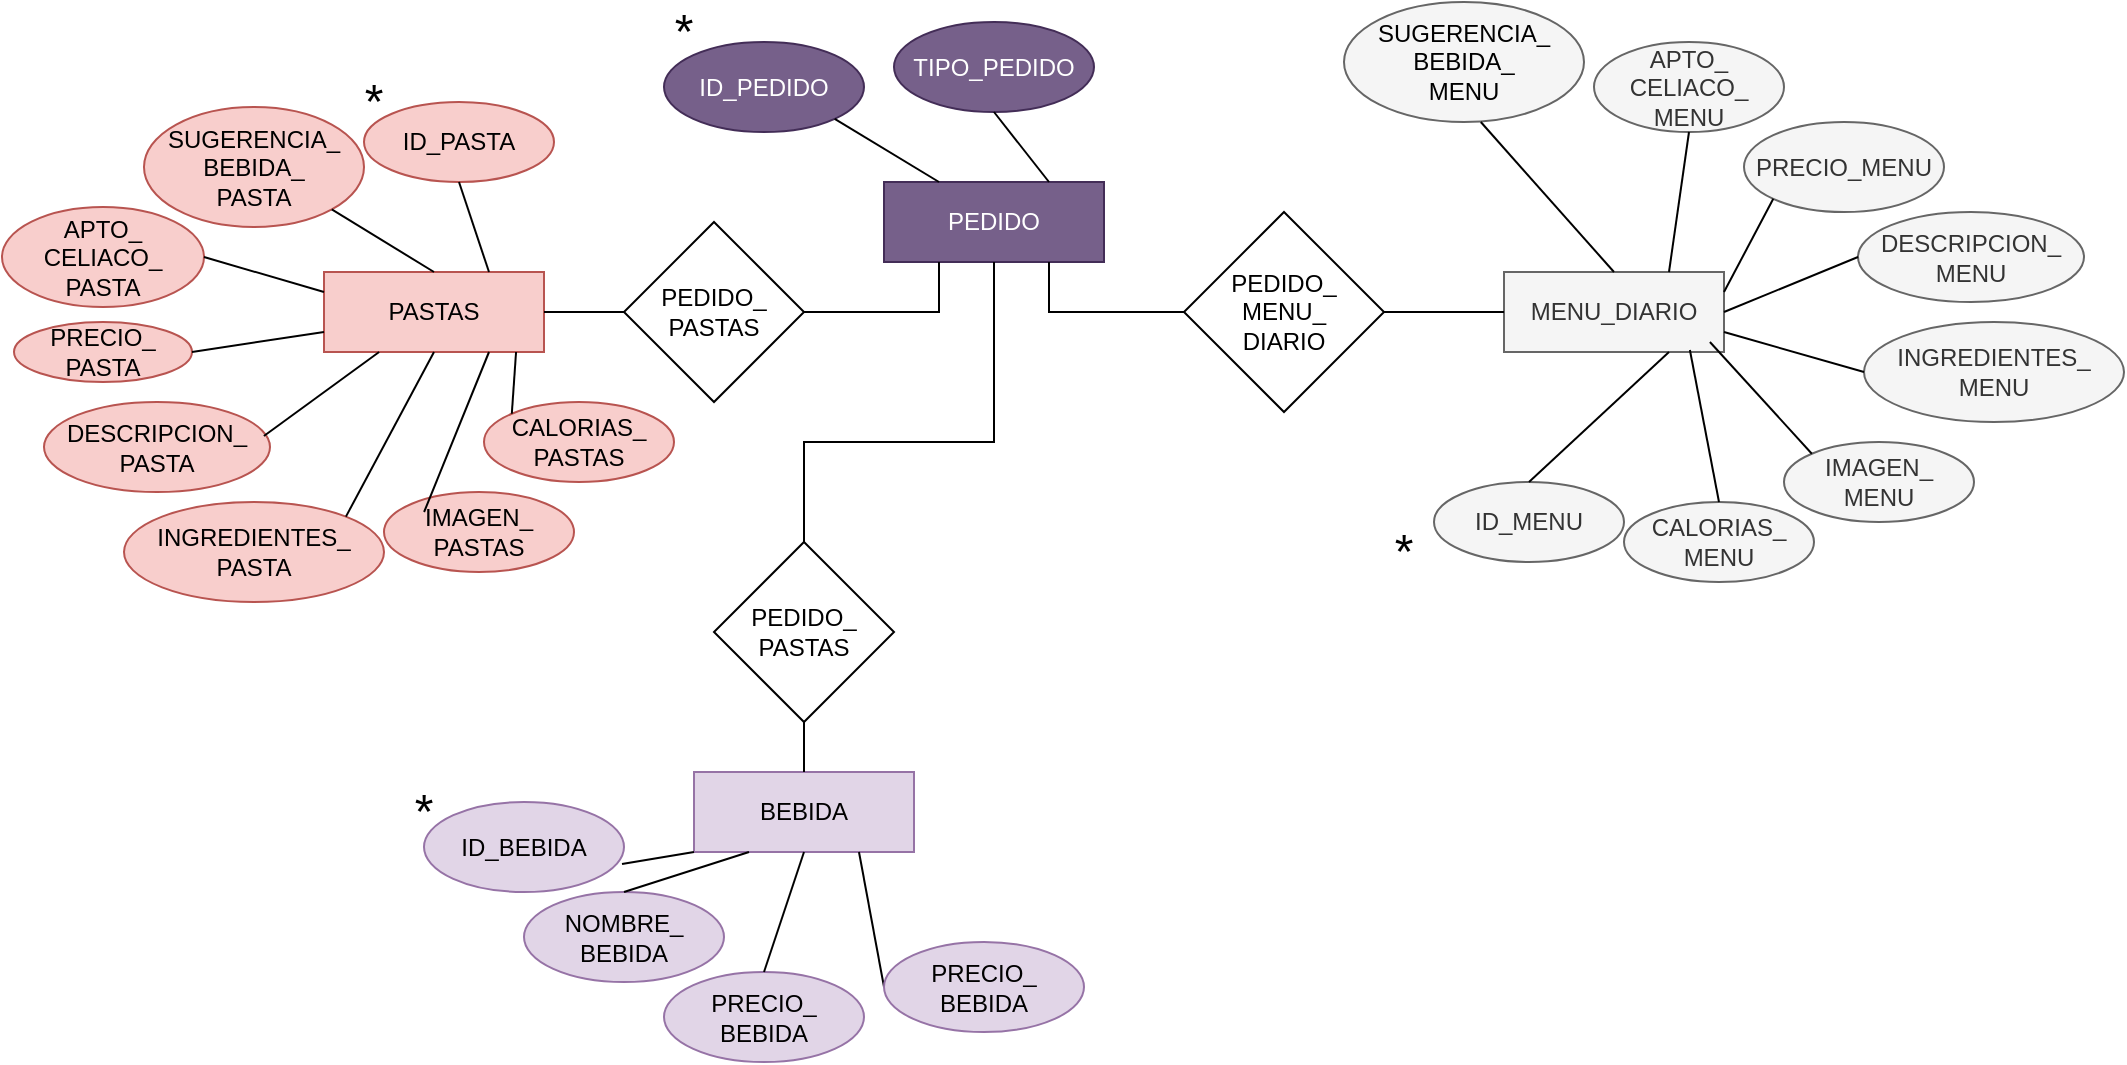 <mxfile version="24.7.5">
  <diagram name="Página-1" id="DAtKWNq4PaVtGuUrQWzH">
    <mxGraphModel dx="1765" dy="658" grid="1" gridSize="10" guides="1" tooltips="1" connect="1" arrows="1" fold="1" page="1" pageScale="1" pageWidth="827" pageHeight="1169" math="0" shadow="0">
      <root>
        <mxCell id="0" />
        <mxCell id="1" parent="0" />
        <mxCell id="LKN58jGrYVcJwGYVHZ9q-1" value="PEDIDO" style="rounded=0;whiteSpace=wrap;html=1;fillColor=#76608a;fontColor=#ffffff;strokeColor=#432D57;" parent="1" vertex="1">
          <mxGeometry x="340" y="190" width="110" height="40" as="geometry" />
        </mxCell>
        <mxCell id="LKN58jGrYVcJwGYVHZ9q-2" value="ID_PEDIDO" style="ellipse;whiteSpace=wrap;html=1;fillColor=#76608a;fontColor=#ffffff;strokeColor=#432D57;" parent="1" vertex="1">
          <mxGeometry x="230" y="120" width="100" height="45" as="geometry" />
        </mxCell>
        <mxCell id="LKN58jGrYVcJwGYVHZ9q-3" value="&lt;font style=&quot;font-size: 24px;&quot;&gt;*&lt;/font&gt;" style="text;html=1;align=center;verticalAlign=middle;whiteSpace=wrap;rounded=0;" parent="1" vertex="1">
          <mxGeometry x="210" y="100" width="60" height="30" as="geometry" />
        </mxCell>
        <mxCell id="LKN58jGrYVcJwGYVHZ9q-4" value="" style="endArrow=none;html=1;rounded=0;entryX=1;entryY=1;entryDx=0;entryDy=0;exitX=0.25;exitY=0;exitDx=0;exitDy=0;" parent="1" source="LKN58jGrYVcJwGYVHZ9q-1" target="LKN58jGrYVcJwGYVHZ9q-2" edge="1">
          <mxGeometry width="50" height="50" relative="1" as="geometry">
            <mxPoint x="200" y="340" as="sourcePoint" />
            <mxPoint x="250" y="290" as="targetPoint" />
          </mxGeometry>
        </mxCell>
        <mxCell id="LKN58jGrYVcJwGYVHZ9q-5" value="TIPO_PEDIDO" style="ellipse;whiteSpace=wrap;html=1;fillColor=#76608a;fontColor=#ffffff;strokeColor=#432D57;" parent="1" vertex="1">
          <mxGeometry x="345" y="110" width="100" height="45" as="geometry" />
        </mxCell>
        <mxCell id="LKN58jGrYVcJwGYVHZ9q-6" value="" style="endArrow=none;html=1;rounded=0;entryX=0.5;entryY=1;entryDx=0;entryDy=0;exitX=0.75;exitY=0;exitDx=0;exitDy=0;" parent="1" source="LKN58jGrYVcJwGYVHZ9q-1" target="LKN58jGrYVcJwGYVHZ9q-5" edge="1">
          <mxGeometry width="50" height="50" relative="1" as="geometry">
            <mxPoint x="390" y="300" as="sourcePoint" />
            <mxPoint x="440" y="250" as="targetPoint" />
          </mxGeometry>
        </mxCell>
        <mxCell id="LKN58jGrYVcJwGYVHZ9q-7" value="PEDIDO_&lt;div&gt;PASTAS&lt;/div&gt;" style="rhombus;whiteSpace=wrap;html=1;" parent="1" vertex="1">
          <mxGeometry x="210" y="210" width="90" height="90" as="geometry" />
        </mxCell>
        <mxCell id="LKN58jGrYVcJwGYVHZ9q-9" value="&lt;font color=&quot;#000000&quot;&gt;PASTAS&lt;/font&gt;" style="rounded=0;whiteSpace=wrap;html=1;fillColor=#f8cecc;strokeColor=#b85450;" parent="1" vertex="1">
          <mxGeometry x="60" y="235" width="110" height="40" as="geometry" />
        </mxCell>
        <mxCell id="LKN58jGrYVcJwGYVHZ9q-10" value="MENU_DIARIO" style="rounded=0;whiteSpace=wrap;html=1;fillColor=#f5f5f5;strokeColor=#666666;fontColor=#333333;" parent="1" vertex="1">
          <mxGeometry x="650" y="235" width="110" height="40" as="geometry" />
        </mxCell>
        <mxCell id="LKN58jGrYVcJwGYVHZ9q-12" value="" style="endArrow=none;html=1;rounded=0;exitX=1;exitY=0.5;exitDx=0;exitDy=0;entryX=0;entryY=0.5;entryDx=0;entryDy=0;" parent="1" source="LKN58jGrYVcJwGYVHZ9q-9" target="LKN58jGrYVcJwGYVHZ9q-7" edge="1">
          <mxGeometry width="50" height="50" relative="1" as="geometry">
            <mxPoint x="300" y="420" as="sourcePoint" />
            <mxPoint x="185" y="300" as="targetPoint" />
          </mxGeometry>
        </mxCell>
        <mxCell id="60rEnAwDFjRoZU05Cf9g-1" value="PEDIDO_&lt;div&gt;MENU_&lt;/div&gt;&lt;div&gt;DIARIO&lt;/div&gt;" style="rhombus;whiteSpace=wrap;html=1;" parent="1" vertex="1">
          <mxGeometry x="490" y="205" width="100" height="100" as="geometry" />
        </mxCell>
        <mxCell id="60rEnAwDFjRoZU05Cf9g-2" value="" style="endArrow=none;html=1;rounded=0;entryX=1;entryY=0.5;entryDx=0;entryDy=0;exitX=0;exitY=0.5;exitDx=0;exitDy=0;" parent="1" source="LKN58jGrYVcJwGYVHZ9q-10" target="60rEnAwDFjRoZU05Cf9g-1" edge="1">
          <mxGeometry width="50" height="50" relative="1" as="geometry">
            <mxPoint x="100" y="520" as="sourcePoint" />
            <mxPoint x="150" y="470" as="targetPoint" />
          </mxGeometry>
        </mxCell>
        <mxCell id="-ES0ZA9RLVaCBiWzZrJJ-1" value="" style="endArrow=none;html=1;rounded=0;entryX=0.25;entryY=1;entryDx=0;entryDy=0;exitX=1;exitY=0.5;exitDx=0;exitDy=0;edgeStyle=orthogonalEdgeStyle;" edge="1" parent="1" source="LKN58jGrYVcJwGYVHZ9q-7" target="LKN58jGrYVcJwGYVHZ9q-1">
          <mxGeometry width="50" height="50" relative="1" as="geometry">
            <mxPoint x="140" y="320" as="sourcePoint" />
            <mxPoint x="190" y="270" as="targetPoint" />
          </mxGeometry>
        </mxCell>
        <mxCell id="-ES0ZA9RLVaCBiWzZrJJ-2" value="" style="endArrow=none;html=1;rounded=0;entryX=0.75;entryY=1;entryDx=0;entryDy=0;exitX=0;exitY=0.5;exitDx=0;exitDy=0;edgeStyle=orthogonalEdgeStyle;" edge="1" parent="1" source="60rEnAwDFjRoZU05Cf9g-1" target="LKN58jGrYVcJwGYVHZ9q-1">
          <mxGeometry width="50" height="50" relative="1" as="geometry">
            <mxPoint x="360" y="370" as="sourcePoint" />
            <mxPoint x="410" y="320" as="targetPoint" />
          </mxGeometry>
        </mxCell>
        <mxCell id="-ES0ZA9RLVaCBiWzZrJJ-3" value="PRECIO_MENU" style="ellipse;whiteSpace=wrap;html=1;fillColor=#f5f5f5;fontColor=#333333;strokeColor=#666666;" vertex="1" parent="1">
          <mxGeometry x="770" y="160" width="100" height="45" as="geometry" />
        </mxCell>
        <mxCell id="-ES0ZA9RLVaCBiWzZrJJ-4" value="" style="endArrow=none;html=1;rounded=0;exitX=1;exitY=0.25;exitDx=0;exitDy=0;entryX=0;entryY=1;entryDx=0;entryDy=0;" edge="1" parent="1" source="LKN58jGrYVcJwGYVHZ9q-10" target="-ES0ZA9RLVaCBiWzZrJJ-3">
          <mxGeometry width="50" height="50" relative="1" as="geometry">
            <mxPoint x="800" y="290" as="sourcePoint" />
            <mxPoint x="850" y="240" as="targetPoint" />
          </mxGeometry>
        </mxCell>
        <mxCell id="-ES0ZA9RLVaCBiWzZrJJ-5" value="DESCRIPCION_&lt;div&gt;MENU&lt;/div&gt;" style="ellipse;whiteSpace=wrap;html=1;fillColor=#f5f5f5;fontColor=#333333;strokeColor=#666666;" vertex="1" parent="1">
          <mxGeometry x="827" y="205" width="113" height="45" as="geometry" />
        </mxCell>
        <mxCell id="-ES0ZA9RLVaCBiWzZrJJ-6" value="" style="endArrow=none;html=1;rounded=0;entryX=0;entryY=0.5;entryDx=0;entryDy=0;exitX=1;exitY=0.5;exitDx=0;exitDy=0;" edge="1" parent="1" source="LKN58jGrYVcJwGYVHZ9q-10" target="-ES0ZA9RLVaCBiWzZrJJ-5">
          <mxGeometry width="50" height="50" relative="1" as="geometry">
            <mxPoint x="580" y="450" as="sourcePoint" />
            <mxPoint x="630" y="400" as="targetPoint" />
          </mxGeometry>
        </mxCell>
        <mxCell id="-ES0ZA9RLVaCBiWzZrJJ-7" value="INGREDIENTES_&lt;div&gt;MENU&lt;/div&gt;" style="ellipse;whiteSpace=wrap;html=1;fillColor=#f5f5f5;fontColor=#333333;strokeColor=#666666;" vertex="1" parent="1">
          <mxGeometry x="830" y="260" width="130" height="50" as="geometry" />
        </mxCell>
        <mxCell id="-ES0ZA9RLVaCBiWzZrJJ-8" value="" style="endArrow=none;html=1;rounded=0;entryX=0;entryY=0.5;entryDx=0;entryDy=0;exitX=1;exitY=0.75;exitDx=0;exitDy=0;" edge="1" parent="1" source="LKN58jGrYVcJwGYVHZ9q-10" target="-ES0ZA9RLVaCBiWzZrJJ-7">
          <mxGeometry width="50" height="50" relative="1" as="geometry">
            <mxPoint x="730" y="420" as="sourcePoint" />
            <mxPoint x="780" y="370" as="targetPoint" />
          </mxGeometry>
        </mxCell>
        <mxCell id="-ES0ZA9RLVaCBiWzZrJJ-9" value="IMAGEN_&lt;div&gt;MENU&lt;/div&gt;" style="ellipse;whiteSpace=wrap;html=1;fillColor=#f5f5f5;fontColor=#333333;strokeColor=#666666;" vertex="1" parent="1">
          <mxGeometry x="790" y="320" width="95" height="40" as="geometry" />
        </mxCell>
        <mxCell id="-ES0ZA9RLVaCBiWzZrJJ-10" value="" style="endArrow=none;html=1;rounded=0;exitX=0;exitY=0;exitDx=0;exitDy=0;entryX=0.936;entryY=0.875;entryDx=0;entryDy=0;entryPerimeter=0;" edge="1" parent="1" source="-ES0ZA9RLVaCBiWzZrJJ-9" target="LKN58jGrYVcJwGYVHZ9q-10">
          <mxGeometry width="50" height="50" relative="1" as="geometry">
            <mxPoint x="680" y="370" as="sourcePoint" />
            <mxPoint x="730" y="320" as="targetPoint" />
          </mxGeometry>
        </mxCell>
        <mxCell id="-ES0ZA9RLVaCBiWzZrJJ-11" value="CALORIAS_&lt;div&gt;MENU&lt;/div&gt;" style="ellipse;whiteSpace=wrap;html=1;fillColor=#f5f5f5;fontColor=#333333;strokeColor=#666666;" vertex="1" parent="1">
          <mxGeometry x="710" y="350" width="95" height="40" as="geometry" />
        </mxCell>
        <mxCell id="-ES0ZA9RLVaCBiWzZrJJ-12" value="" style="endArrow=none;html=1;rounded=0;entryX=0.845;entryY=0.975;entryDx=0;entryDy=0;entryPerimeter=0;exitX=0.5;exitY=0;exitDx=0;exitDy=0;" edge="1" parent="1" source="-ES0ZA9RLVaCBiWzZrJJ-11" target="LKN58jGrYVcJwGYVHZ9q-10">
          <mxGeometry width="50" height="50" relative="1" as="geometry">
            <mxPoint x="580" y="420" as="sourcePoint" />
            <mxPoint x="630" y="370" as="targetPoint" />
          </mxGeometry>
        </mxCell>
        <mxCell id="-ES0ZA9RLVaCBiWzZrJJ-13" value="APTO_&lt;div&gt;CELIACO_&lt;/div&gt;&lt;div&gt;MENU&lt;/div&gt;" style="ellipse;whiteSpace=wrap;html=1;fillColor=#f5f5f5;fontColor=#333333;strokeColor=#666666;" vertex="1" parent="1">
          <mxGeometry x="695" y="120" width="95" height="45" as="geometry" />
        </mxCell>
        <mxCell id="-ES0ZA9RLVaCBiWzZrJJ-14" value="" style="endArrow=none;html=1;rounded=0;entryX=0.5;entryY=1;entryDx=0;entryDy=0;exitX=0.75;exitY=0;exitDx=0;exitDy=0;" edge="1" parent="1" source="LKN58jGrYVcJwGYVHZ9q-10" target="-ES0ZA9RLVaCBiWzZrJJ-13">
          <mxGeometry width="50" height="50" relative="1" as="geometry">
            <mxPoint x="490" y="500" as="sourcePoint" />
            <mxPoint x="540" y="450" as="targetPoint" />
          </mxGeometry>
        </mxCell>
        <mxCell id="-ES0ZA9RLVaCBiWzZrJJ-15" value="PEDIDO_&lt;div&gt;PASTAS&lt;/div&gt;" style="rhombus;whiteSpace=wrap;html=1;" vertex="1" parent="1">
          <mxGeometry x="255" y="370" width="90" height="90" as="geometry" />
        </mxCell>
        <mxCell id="-ES0ZA9RLVaCBiWzZrJJ-16" value="ID_MENU" style="ellipse;whiteSpace=wrap;html=1;fillColor=#f5f5f5;fontColor=#333333;strokeColor=#666666;" vertex="1" parent="1">
          <mxGeometry x="615" y="340" width="95" height="40" as="geometry" />
        </mxCell>
        <mxCell id="-ES0ZA9RLVaCBiWzZrJJ-17" value="" style="endArrow=none;html=1;rounded=0;exitX=0.75;exitY=1;exitDx=0;exitDy=0;entryX=0.5;entryY=0;entryDx=0;entryDy=0;" edge="1" parent="1" source="LKN58jGrYVcJwGYVHZ9q-10" target="-ES0ZA9RLVaCBiWzZrJJ-16">
          <mxGeometry width="50" height="50" relative="1" as="geometry">
            <mxPoint x="510" y="480" as="sourcePoint" />
            <mxPoint x="560" y="430" as="targetPoint" />
          </mxGeometry>
        </mxCell>
        <mxCell id="-ES0ZA9RLVaCBiWzZrJJ-18" value="" style="endArrow=none;html=1;rounded=0;entryX=0.5;entryY=1;entryDx=0;entryDy=0;exitX=0.5;exitY=0;exitDx=0;exitDy=0;edgeStyle=orthogonalEdgeStyle;" edge="1" parent="1" source="-ES0ZA9RLVaCBiWzZrJJ-15" target="LKN58jGrYVcJwGYVHZ9q-1">
          <mxGeometry width="50" height="50" relative="1" as="geometry">
            <mxPoint x="350" y="330" as="sourcePoint" />
            <mxPoint x="400" y="280" as="targetPoint" />
            <Array as="points">
              <mxPoint x="300" y="320" />
              <mxPoint x="395" y="320" />
            </Array>
          </mxGeometry>
        </mxCell>
        <mxCell id="-ES0ZA9RLVaCBiWzZrJJ-19" value="&lt;font color=&quot;#000000&quot;&gt;ID_BEBIDA&lt;/font&gt;" style="ellipse;whiteSpace=wrap;html=1;fillColor=#e1d5e7;strokeColor=#9673a6;" vertex="1" parent="1">
          <mxGeometry x="110" y="500" width="100" height="45" as="geometry" />
        </mxCell>
        <mxCell id="-ES0ZA9RLVaCBiWzZrJJ-20" value="&lt;font style=&quot;font-size: 24px;&quot;&gt;*&lt;/font&gt;" style="text;html=1;align=center;verticalAlign=middle;whiteSpace=wrap;rounded=0;" vertex="1" parent="1">
          <mxGeometry x="570" y="360" width="60" height="30" as="geometry" />
        </mxCell>
        <mxCell id="-ES0ZA9RLVaCBiWzZrJJ-21" value="&lt;font color=&quot;#000000&quot;&gt;BEBIDA&lt;/font&gt;" style="rounded=0;whiteSpace=wrap;html=1;fillColor=#e1d5e7;strokeColor=#9673a6;" vertex="1" parent="1">
          <mxGeometry x="245" y="485" width="110" height="40" as="geometry" />
        </mxCell>
        <mxCell id="-ES0ZA9RLVaCBiWzZrJJ-22" value="" style="endArrow=none;html=1;rounded=0;entryX=0.5;entryY=1;entryDx=0;entryDy=0;exitX=0.5;exitY=0;exitDx=0;exitDy=0;" edge="1" parent="1" source="-ES0ZA9RLVaCBiWzZrJJ-21" target="-ES0ZA9RLVaCBiWzZrJJ-15">
          <mxGeometry width="50" height="50" relative="1" as="geometry">
            <mxPoint x="150" y="570" as="sourcePoint" />
            <mxPoint x="200" y="520" as="targetPoint" />
          </mxGeometry>
        </mxCell>
        <mxCell id="-ES0ZA9RLVaCBiWzZrJJ-23" value="" style="endArrow=none;html=1;rounded=0;entryX=0;entryY=1;entryDx=0;entryDy=0;exitX=0.99;exitY=0.689;exitDx=0;exitDy=0;exitPerimeter=0;" edge="1" parent="1" source="-ES0ZA9RLVaCBiWzZrJJ-19" target="-ES0ZA9RLVaCBiWzZrJJ-21">
          <mxGeometry width="50" height="50" relative="1" as="geometry">
            <mxPoint x="150" y="570" as="sourcePoint" />
            <mxPoint x="220" y="530" as="targetPoint" />
          </mxGeometry>
        </mxCell>
        <mxCell id="-ES0ZA9RLVaCBiWzZrJJ-24" value="&lt;font style=&quot;font-size: 24px;&quot;&gt;*&lt;/font&gt;" style="text;html=1;align=center;verticalAlign=middle;whiteSpace=wrap;rounded=0;" vertex="1" parent="1">
          <mxGeometry x="80" y="490" width="60" height="30" as="geometry" />
        </mxCell>
        <mxCell id="-ES0ZA9RLVaCBiWzZrJJ-25" value="&lt;font color=&quot;#000000&quot;&gt;NOMBRE_&lt;/font&gt;&lt;div&gt;&lt;font color=&quot;#000000&quot;&gt;BEBIDA&lt;/font&gt;&lt;/div&gt;" style="ellipse;whiteSpace=wrap;html=1;fillColor=#e1d5e7;strokeColor=#9673a6;" vertex="1" parent="1">
          <mxGeometry x="160" y="545" width="100" height="45" as="geometry" />
        </mxCell>
        <mxCell id="-ES0ZA9RLVaCBiWzZrJJ-26" value="&lt;font color=&quot;#000000&quot;&gt;PRECIO_&lt;/font&gt;&lt;div&gt;&lt;font color=&quot;#000000&quot;&gt;BEBIDA&lt;/font&gt;&lt;/div&gt;" style="ellipse;whiteSpace=wrap;html=1;fillColor=#e1d5e7;strokeColor=#9673a6;" vertex="1" parent="1">
          <mxGeometry x="230" y="585" width="100" height="45" as="geometry" />
        </mxCell>
        <mxCell id="-ES0ZA9RLVaCBiWzZrJJ-27" value="" style="endArrow=none;html=1;rounded=0;entryX=0.25;entryY=1;entryDx=0;entryDy=0;exitX=0.5;exitY=0;exitDx=0;exitDy=0;" edge="1" parent="1" source="-ES0ZA9RLVaCBiWzZrJJ-25" target="-ES0ZA9RLVaCBiWzZrJJ-21">
          <mxGeometry width="50" height="50" relative="1" as="geometry">
            <mxPoint x="260" y="780" as="sourcePoint" />
            <mxPoint x="310" y="730" as="targetPoint" />
          </mxGeometry>
        </mxCell>
        <mxCell id="-ES0ZA9RLVaCBiWzZrJJ-28" value="" style="endArrow=none;html=1;rounded=0;entryX=0.5;entryY=1;entryDx=0;entryDy=0;exitX=0.5;exitY=0;exitDx=0;exitDy=0;" edge="1" parent="1" source="-ES0ZA9RLVaCBiWzZrJJ-26" target="-ES0ZA9RLVaCBiWzZrJJ-21">
          <mxGeometry width="50" height="50" relative="1" as="geometry">
            <mxPoint x="490" y="720" as="sourcePoint" />
            <mxPoint x="540" y="670" as="targetPoint" />
          </mxGeometry>
        </mxCell>
        <mxCell id="-ES0ZA9RLVaCBiWzZrJJ-29" value="&lt;font color=&quot;#000000&quot;&gt;SUGERENCIA_&lt;/font&gt;&lt;div&gt;&lt;font color=&quot;#000000&quot;&gt;BEBIDA_&lt;/font&gt;&lt;/div&gt;&lt;div&gt;&lt;font color=&quot;#000000&quot;&gt;MENU&lt;/font&gt;&lt;/div&gt;" style="ellipse;whiteSpace=wrap;html=1;fillColor=#f5f5f5;strokeColor=#666666;fontColor=#333333;" vertex="1" parent="1">
          <mxGeometry x="570" y="100" width="120" height="60" as="geometry" />
        </mxCell>
        <mxCell id="-ES0ZA9RLVaCBiWzZrJJ-30" value="" style="endArrow=none;html=1;rounded=0;entryX=0.75;entryY=1;entryDx=0;entryDy=0;exitX=0;exitY=0.5;exitDx=0;exitDy=0;" edge="1" parent="1" source="-ES0ZA9RLVaCBiWzZrJJ-31" target="-ES0ZA9RLVaCBiWzZrJJ-21">
          <mxGeometry width="50" height="50" relative="1" as="geometry">
            <mxPoint x="410" y="780" as="sourcePoint" />
            <mxPoint x="460" y="730" as="targetPoint" />
          </mxGeometry>
        </mxCell>
        <mxCell id="-ES0ZA9RLVaCBiWzZrJJ-31" value="&lt;font color=&quot;#000000&quot;&gt;PRECIO_&lt;/font&gt;&lt;div&gt;&lt;font color=&quot;#000000&quot;&gt;BEBIDA&lt;/font&gt;&lt;/div&gt;" style="ellipse;whiteSpace=wrap;html=1;fillColor=#e1d5e7;strokeColor=#9673a6;" vertex="1" parent="1">
          <mxGeometry x="340" y="570" width="100" height="45" as="geometry" />
        </mxCell>
        <mxCell id="-ES0ZA9RLVaCBiWzZrJJ-32" value="" style="endArrow=none;html=1;rounded=0;exitX=0.5;exitY=0;exitDx=0;exitDy=0;entryX=0.57;entryY=1;entryDx=0;entryDy=0;entryPerimeter=0;" edge="1" parent="1" source="LKN58jGrYVcJwGYVHZ9q-10" target="-ES0ZA9RLVaCBiWzZrJJ-29">
          <mxGeometry width="50" height="50" relative="1" as="geometry">
            <mxPoint x="600" y="240" as="sourcePoint" />
            <mxPoint x="650" y="190" as="targetPoint" />
          </mxGeometry>
        </mxCell>
        <mxCell id="-ES0ZA9RLVaCBiWzZrJJ-33" value="&lt;font color=&quot;#000000&quot;&gt;SUGERENCIA_&lt;/font&gt;&lt;div&gt;&lt;font color=&quot;#000000&quot;&gt;BEBIDA_&lt;/font&gt;&lt;/div&gt;&lt;div&gt;&lt;font color=&quot;#000000&quot;&gt;PASTA&lt;/font&gt;&lt;/div&gt;" style="ellipse;whiteSpace=wrap;html=1;fillColor=#f8cecc;strokeColor=#b85450;" vertex="1" parent="1">
          <mxGeometry x="-30" y="152.5" width="110" height="60" as="geometry" />
        </mxCell>
        <mxCell id="-ES0ZA9RLVaCBiWzZrJJ-34" value="" style="endArrow=none;html=1;rounded=0;entryX=1;entryY=1;entryDx=0;entryDy=0;exitX=0.5;exitY=0;exitDx=0;exitDy=0;" edge="1" parent="1" source="LKN58jGrYVcJwGYVHZ9q-9" target="-ES0ZA9RLVaCBiWzZrJJ-33">
          <mxGeometry width="50" height="50" relative="1" as="geometry">
            <mxPoint x="-10" y="330" as="sourcePoint" />
            <mxPoint x="40" y="280" as="targetPoint" />
          </mxGeometry>
        </mxCell>
        <mxCell id="-ES0ZA9RLVaCBiWzZrJJ-35" value="&lt;font color=&quot;#000000&quot;&gt;PRECIO_&lt;/font&gt;&lt;div&gt;&lt;span style=&quot;background-color: initial;&quot;&gt;&lt;font color=&quot;#000000&quot;&gt;PASTA&lt;/font&gt;&lt;/span&gt;&lt;/div&gt;" style="ellipse;whiteSpace=wrap;html=1;fillColor=#f8cecc;strokeColor=#b85450;" vertex="1" parent="1">
          <mxGeometry x="-95" y="260" width="89" height="30" as="geometry" />
        </mxCell>
        <mxCell id="-ES0ZA9RLVaCBiWzZrJJ-36" value="&lt;font color=&quot;#000000&quot;&gt;DESCRIPCION_&lt;/font&gt;&lt;div&gt;&lt;font color=&quot;#000000&quot;&gt;PASTA&lt;/font&gt;&lt;/div&gt;" style="ellipse;whiteSpace=wrap;html=1;fillColor=#f8cecc;strokeColor=#b85450;" vertex="1" parent="1">
          <mxGeometry x="-80" y="300" width="113" height="45" as="geometry" />
        </mxCell>
        <mxCell id="-ES0ZA9RLVaCBiWzZrJJ-37" value="&lt;font color=&quot;#000000&quot;&gt;INGREDIENTES_&lt;/font&gt;&lt;div&gt;&lt;font color=&quot;#000000&quot;&gt;PASTA&lt;/font&gt;&lt;/div&gt;" style="ellipse;whiteSpace=wrap;html=1;fillColor=#f8cecc;strokeColor=#b85450;" vertex="1" parent="1">
          <mxGeometry x="-40" y="350" width="130" height="50" as="geometry" />
        </mxCell>
        <mxCell id="-ES0ZA9RLVaCBiWzZrJJ-38" value="&lt;font color=&quot;#000000&quot;&gt;IMAGEN_&lt;/font&gt;&lt;div&gt;&lt;font color=&quot;#000000&quot;&gt;PASTAS&lt;/font&gt;&lt;/div&gt;" style="ellipse;whiteSpace=wrap;html=1;fillColor=#f8cecc;strokeColor=#b85450;" vertex="1" parent="1">
          <mxGeometry x="90" y="345" width="95" height="40" as="geometry" />
        </mxCell>
        <mxCell id="-ES0ZA9RLVaCBiWzZrJJ-39" value="&lt;font color=&quot;#000000&quot;&gt;CALORIAS_&lt;/font&gt;&lt;div&gt;&lt;font color=&quot;#000000&quot;&gt;PASTAS&lt;/font&gt;&lt;/div&gt;" style="ellipse;whiteSpace=wrap;html=1;fillColor=#f8cecc;strokeColor=#b85450;" vertex="1" parent="1">
          <mxGeometry x="140" y="300" width="95" height="40" as="geometry" />
        </mxCell>
        <mxCell id="-ES0ZA9RLVaCBiWzZrJJ-40" value="&lt;font color=&quot;#000000&quot;&gt;APTO_&lt;/font&gt;&lt;div&gt;&lt;font color=&quot;#000000&quot;&gt;CELIACO_&lt;/font&gt;&lt;/div&gt;&lt;div&gt;&lt;font color=&quot;#000000&quot;&gt;PASTA&lt;/font&gt;&lt;/div&gt;" style="ellipse;whiteSpace=wrap;html=1;fillColor=#f8cecc;strokeColor=#b85450;" vertex="1" parent="1">
          <mxGeometry x="-101" y="202.5" width="101" height="50" as="geometry" />
        </mxCell>
        <mxCell id="-ES0ZA9RLVaCBiWzZrJJ-41" value="&lt;font color=&quot;#000000&quot;&gt;ID_PASTA&lt;/font&gt;" style="ellipse;whiteSpace=wrap;html=1;fillColor=#f8cecc;strokeColor=#b85450;" vertex="1" parent="1">
          <mxGeometry x="80" y="150" width="95" height="40" as="geometry" />
        </mxCell>
        <mxCell id="-ES0ZA9RLVaCBiWzZrJJ-42" value="&lt;font style=&quot;font-size: 24px;&quot;&gt;*&lt;/font&gt;" style="text;html=1;align=center;verticalAlign=middle;whiteSpace=wrap;rounded=0;" vertex="1" parent="1">
          <mxGeometry x="60" y="135" width="50" height="30" as="geometry" />
        </mxCell>
        <mxCell id="-ES0ZA9RLVaCBiWzZrJJ-43" value="" style="endArrow=none;html=1;rounded=0;entryX=0.5;entryY=1;entryDx=0;entryDy=0;exitX=0.75;exitY=0;exitDx=0;exitDy=0;" edge="1" parent="1" source="LKN58jGrYVcJwGYVHZ9q-9" target="-ES0ZA9RLVaCBiWzZrJJ-41">
          <mxGeometry width="50" height="50" relative="1" as="geometry">
            <mxPoint x="60" y="400" as="sourcePoint" />
            <mxPoint x="110" y="350" as="targetPoint" />
          </mxGeometry>
        </mxCell>
        <mxCell id="-ES0ZA9RLVaCBiWzZrJJ-44" value="" style="endArrow=none;html=1;rounded=0;entryX=0;entryY=0.25;entryDx=0;entryDy=0;exitX=1;exitY=0.5;exitDx=0;exitDy=0;" edge="1" parent="1" source="-ES0ZA9RLVaCBiWzZrJJ-40" target="LKN58jGrYVcJwGYVHZ9q-9">
          <mxGeometry width="50" height="50" relative="1" as="geometry">
            <mxPoint x="-270" y="510" as="sourcePoint" />
            <mxPoint x="-220" y="460" as="targetPoint" />
          </mxGeometry>
        </mxCell>
        <mxCell id="-ES0ZA9RLVaCBiWzZrJJ-45" value="" style="endArrow=none;html=1;rounded=0;entryX=0;entryY=0.75;entryDx=0;entryDy=0;exitX=1;exitY=0.5;exitDx=0;exitDy=0;" edge="1" parent="1" source="-ES0ZA9RLVaCBiWzZrJJ-35" target="LKN58jGrYVcJwGYVHZ9q-9">
          <mxGeometry width="50" height="50" relative="1" as="geometry">
            <mxPoint x="-250" y="500" as="sourcePoint" />
            <mxPoint x="-200" y="450" as="targetPoint" />
          </mxGeometry>
        </mxCell>
        <mxCell id="-ES0ZA9RLVaCBiWzZrJJ-46" value="" style="endArrow=none;html=1;rounded=0;exitX=0.973;exitY=0.378;exitDx=0;exitDy=0;exitPerimeter=0;" edge="1" parent="1" source="-ES0ZA9RLVaCBiWzZrJJ-36" target="LKN58jGrYVcJwGYVHZ9q-9">
          <mxGeometry width="50" height="50" relative="1" as="geometry">
            <mxPoint x="-340" y="520" as="sourcePoint" />
            <mxPoint x="-290" y="470" as="targetPoint" />
          </mxGeometry>
        </mxCell>
        <mxCell id="-ES0ZA9RLVaCBiWzZrJJ-47" value="" style="endArrow=none;html=1;rounded=0;entryX=0.5;entryY=1;entryDx=0;entryDy=0;exitX=1;exitY=0;exitDx=0;exitDy=0;" edge="1" parent="1" source="-ES0ZA9RLVaCBiWzZrJJ-37" target="LKN58jGrYVcJwGYVHZ9q-9">
          <mxGeometry width="50" height="50" relative="1" as="geometry">
            <mxPoint x="-220" y="520" as="sourcePoint" />
            <mxPoint x="-170" y="470" as="targetPoint" />
          </mxGeometry>
        </mxCell>
        <mxCell id="-ES0ZA9RLVaCBiWzZrJJ-48" value="" style="endArrow=none;html=1;rounded=0;entryX=0.75;entryY=1;entryDx=0;entryDy=0;exitX=0.211;exitY=0.25;exitDx=0;exitDy=0;exitPerimeter=0;" edge="1" parent="1" source="-ES0ZA9RLVaCBiWzZrJJ-38" target="LKN58jGrYVcJwGYVHZ9q-9">
          <mxGeometry width="50" height="50" relative="1" as="geometry">
            <mxPoint x="-300" y="530" as="sourcePoint" />
            <mxPoint x="-250" y="480" as="targetPoint" />
          </mxGeometry>
        </mxCell>
        <mxCell id="-ES0ZA9RLVaCBiWzZrJJ-49" value="" style="endArrow=none;html=1;rounded=0;exitX=0;exitY=0;exitDx=0;exitDy=0;entryX=0.873;entryY=1;entryDx=0;entryDy=0;entryPerimeter=0;" edge="1" parent="1" source="-ES0ZA9RLVaCBiWzZrJJ-39" target="LKN58jGrYVcJwGYVHZ9q-9">
          <mxGeometry width="50" height="50" relative="1" as="geometry">
            <mxPoint x="-200" y="510" as="sourcePoint" />
            <mxPoint x="160" y="280" as="targetPoint" />
          </mxGeometry>
        </mxCell>
      </root>
    </mxGraphModel>
  </diagram>
</mxfile>
